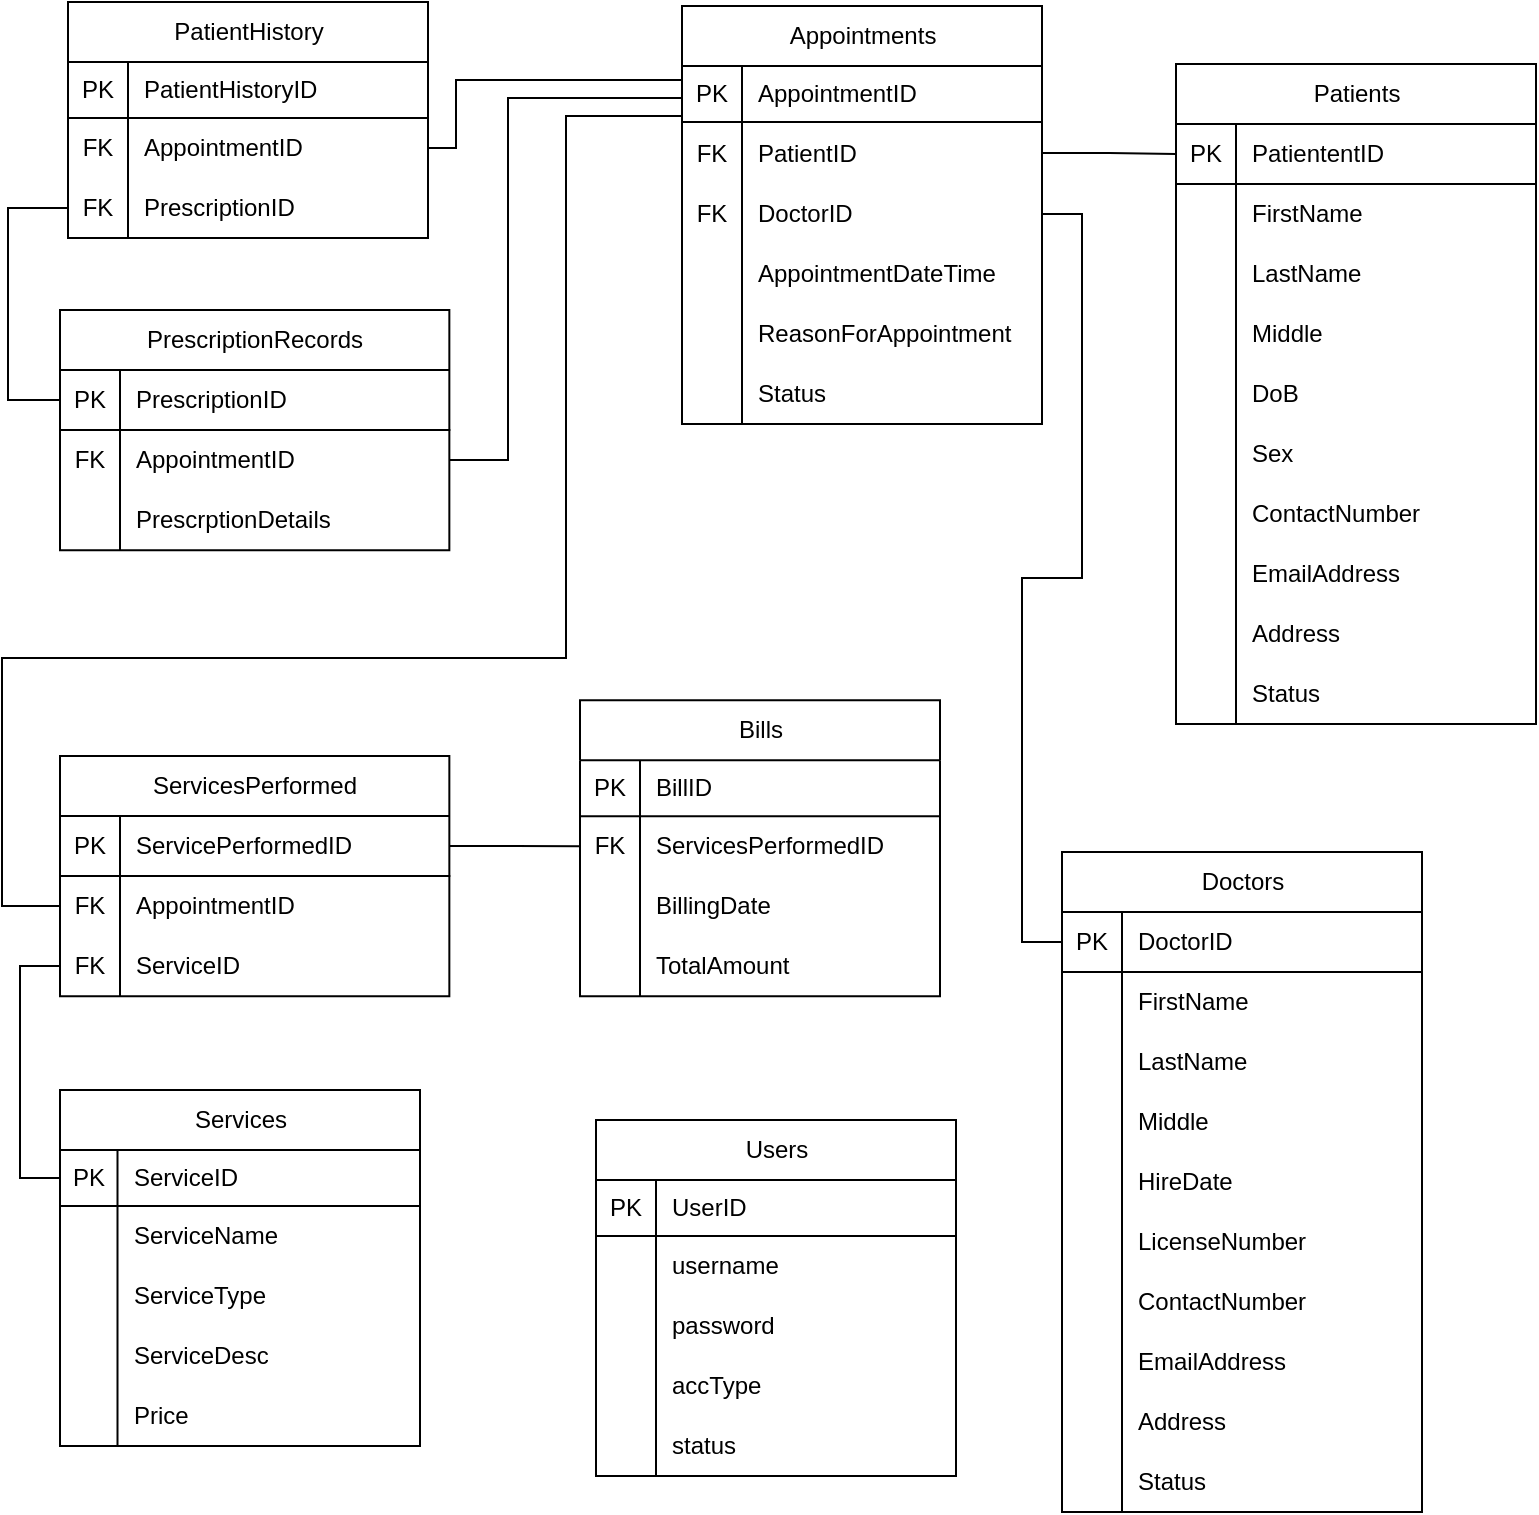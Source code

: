<mxfile version="27.0.9">
  <diagram name="Page-1" id="BvQeGOHlZVsl_5ytc1CX">
    <mxGraphModel dx="2495" dy="792" grid="0" gridSize="10" guides="1" tooltips="1" connect="1" arrows="1" fold="1" page="1" pageScale="1" pageWidth="850" pageHeight="1100" math="0" shadow="0">
      <root>
        <mxCell id="0" />
        <mxCell id="1" parent="0" />
        <mxCell id="MPOAN_fPBxgzdyZ9VD5z-1" value="&lt;div&gt;Patients&lt;/div&gt;" style="shape=table;startSize=30;container=1;collapsible=1;childLayout=tableLayout;fixedRows=1;rowLines=0;fontStyle=0;align=center;resizeLast=1;html=1;fillColor=#FFFFFF;" parent="1" vertex="1">
          <mxGeometry x="-196.0" y="207" width="180" height="330" as="geometry" />
        </mxCell>
        <mxCell id="MPOAN_fPBxgzdyZ9VD5z-2" value="" style="shape=tableRow;horizontal=0;startSize=0;swimlaneHead=0;swimlaneBody=0;fillColor=none;collapsible=0;dropTarget=0;points=[[0,0.5],[1,0.5]];portConstraint=eastwest;top=0;left=0;right=0;bottom=1;fontStyle=0" parent="MPOAN_fPBxgzdyZ9VD5z-1" vertex="1">
          <mxGeometry y="30" width="180" height="30" as="geometry" />
        </mxCell>
        <mxCell id="MPOAN_fPBxgzdyZ9VD5z-3" value="PK" style="shape=partialRectangle;connectable=0;fillColor=none;top=0;left=0;bottom=0;right=0;fontStyle=0;overflow=hidden;whiteSpace=wrap;html=1;" parent="MPOAN_fPBxgzdyZ9VD5z-2" vertex="1">
          <mxGeometry width="30" height="30" as="geometry">
            <mxRectangle width="30" height="30" as="alternateBounds" />
          </mxGeometry>
        </mxCell>
        <mxCell id="MPOAN_fPBxgzdyZ9VD5z-4" value="&lt;div&gt;PatiententID&lt;/div&gt;" style="shape=partialRectangle;connectable=0;fillColor=none;top=0;left=0;bottom=0;right=0;align=left;spacingLeft=6;fontStyle=0;overflow=hidden;whiteSpace=wrap;html=1;" parent="MPOAN_fPBxgzdyZ9VD5z-2" vertex="1">
          <mxGeometry x="30" width="150" height="30" as="geometry">
            <mxRectangle width="150" height="30" as="alternateBounds" />
          </mxGeometry>
        </mxCell>
        <mxCell id="MPOAN_fPBxgzdyZ9VD5z-5" value="" style="shape=tableRow;horizontal=0;startSize=0;swimlaneHead=0;swimlaneBody=0;fillColor=none;collapsible=0;dropTarget=0;points=[[0,0.5],[1,0.5]];portConstraint=eastwest;top=0;left=0;right=0;bottom=0;fontStyle=0" parent="MPOAN_fPBxgzdyZ9VD5z-1" vertex="1">
          <mxGeometry y="60" width="180" height="30" as="geometry" />
        </mxCell>
        <mxCell id="MPOAN_fPBxgzdyZ9VD5z-6" value="" style="shape=partialRectangle;connectable=0;fillColor=none;top=0;left=0;bottom=0;right=0;editable=1;overflow=hidden;whiteSpace=wrap;html=1;fontStyle=0" parent="MPOAN_fPBxgzdyZ9VD5z-5" vertex="1">
          <mxGeometry width="30" height="30" as="geometry">
            <mxRectangle width="30" height="30" as="alternateBounds" />
          </mxGeometry>
        </mxCell>
        <mxCell id="MPOAN_fPBxgzdyZ9VD5z-7" value="FirstName" style="shape=partialRectangle;connectable=0;fillColor=none;top=0;left=0;bottom=0;right=0;align=left;spacingLeft=6;overflow=hidden;whiteSpace=wrap;html=1;fontStyle=0" parent="MPOAN_fPBxgzdyZ9VD5z-5" vertex="1">
          <mxGeometry x="30" width="150" height="30" as="geometry">
            <mxRectangle width="150" height="30" as="alternateBounds" />
          </mxGeometry>
        </mxCell>
        <mxCell id="MPOAN_fPBxgzdyZ9VD5z-8" value="" style="shape=tableRow;horizontal=0;startSize=0;swimlaneHead=0;swimlaneBody=0;fillColor=none;collapsible=0;dropTarget=0;points=[[0,0.5],[1,0.5]];portConstraint=eastwest;top=0;left=0;right=0;bottom=0;fontStyle=0" parent="MPOAN_fPBxgzdyZ9VD5z-1" vertex="1">
          <mxGeometry y="90" width="180" height="30" as="geometry" />
        </mxCell>
        <mxCell id="MPOAN_fPBxgzdyZ9VD5z-9" value="" style="shape=partialRectangle;connectable=0;fillColor=none;top=0;left=0;bottom=0;right=0;editable=1;overflow=hidden;whiteSpace=wrap;html=1;fontStyle=0" parent="MPOAN_fPBxgzdyZ9VD5z-8" vertex="1">
          <mxGeometry width="30" height="30" as="geometry">
            <mxRectangle width="30" height="30" as="alternateBounds" />
          </mxGeometry>
        </mxCell>
        <mxCell id="MPOAN_fPBxgzdyZ9VD5z-10" value="LastName" style="shape=partialRectangle;connectable=0;fillColor=none;top=0;left=0;bottom=0;right=0;align=left;spacingLeft=6;overflow=hidden;whiteSpace=wrap;html=1;fontStyle=0" parent="MPOAN_fPBxgzdyZ9VD5z-8" vertex="1">
          <mxGeometry x="30" width="150" height="30" as="geometry">
            <mxRectangle width="150" height="30" as="alternateBounds" />
          </mxGeometry>
        </mxCell>
        <mxCell id="MPOAN_fPBxgzdyZ9VD5z-11" value="" style="shape=tableRow;horizontal=0;startSize=0;swimlaneHead=0;swimlaneBody=0;fillColor=none;collapsible=0;dropTarget=0;points=[[0,0.5],[1,0.5]];portConstraint=eastwest;top=0;left=0;right=0;bottom=0;fontStyle=0" parent="MPOAN_fPBxgzdyZ9VD5z-1" vertex="1">
          <mxGeometry y="120" width="180" height="30" as="geometry" />
        </mxCell>
        <mxCell id="MPOAN_fPBxgzdyZ9VD5z-12" value="" style="shape=partialRectangle;connectable=0;fillColor=none;top=0;left=0;bottom=0;right=0;editable=1;overflow=hidden;whiteSpace=wrap;html=1;fontStyle=0" parent="MPOAN_fPBxgzdyZ9VD5z-11" vertex="1">
          <mxGeometry width="30" height="30" as="geometry">
            <mxRectangle width="30" height="30" as="alternateBounds" />
          </mxGeometry>
        </mxCell>
        <mxCell id="MPOAN_fPBxgzdyZ9VD5z-13" value="Middle " style="shape=partialRectangle;connectable=0;fillColor=none;top=0;left=0;bottom=0;right=0;align=left;spacingLeft=6;overflow=hidden;whiteSpace=wrap;html=1;fontStyle=0" parent="MPOAN_fPBxgzdyZ9VD5z-11" vertex="1">
          <mxGeometry x="30" width="150" height="30" as="geometry">
            <mxRectangle width="150" height="30" as="alternateBounds" />
          </mxGeometry>
        </mxCell>
        <mxCell id="MPOAN_fPBxgzdyZ9VD5z-14" style="shape=tableRow;horizontal=0;startSize=0;swimlaneHead=0;swimlaneBody=0;fillColor=none;collapsible=0;dropTarget=0;points=[[0,0.5],[1,0.5]];portConstraint=eastwest;top=0;left=0;right=0;bottom=0;fontStyle=0" parent="MPOAN_fPBxgzdyZ9VD5z-1" vertex="1">
          <mxGeometry y="150" width="180" height="30" as="geometry" />
        </mxCell>
        <mxCell id="MPOAN_fPBxgzdyZ9VD5z-15" style="shape=partialRectangle;connectable=0;fillColor=none;top=0;left=0;bottom=0;right=0;editable=1;overflow=hidden;whiteSpace=wrap;html=1;fontStyle=0" parent="MPOAN_fPBxgzdyZ9VD5z-14" vertex="1">
          <mxGeometry width="30" height="30" as="geometry">
            <mxRectangle width="30" height="30" as="alternateBounds" />
          </mxGeometry>
        </mxCell>
        <mxCell id="MPOAN_fPBxgzdyZ9VD5z-16" value="DoB" style="shape=partialRectangle;connectable=0;fillColor=none;top=0;left=0;bottom=0;right=0;align=left;spacingLeft=6;overflow=hidden;whiteSpace=wrap;html=1;fontStyle=0" parent="MPOAN_fPBxgzdyZ9VD5z-14" vertex="1">
          <mxGeometry x="30" width="150" height="30" as="geometry">
            <mxRectangle width="150" height="30" as="alternateBounds" />
          </mxGeometry>
        </mxCell>
        <mxCell id="MPOAN_fPBxgzdyZ9VD5z-17" style="shape=tableRow;horizontal=0;startSize=0;swimlaneHead=0;swimlaneBody=0;fillColor=none;collapsible=0;dropTarget=0;points=[[0,0.5],[1,0.5]];portConstraint=eastwest;top=0;left=0;right=0;bottom=0;fontStyle=0" parent="MPOAN_fPBxgzdyZ9VD5z-1" vertex="1">
          <mxGeometry y="180" width="180" height="30" as="geometry" />
        </mxCell>
        <mxCell id="MPOAN_fPBxgzdyZ9VD5z-18" style="shape=partialRectangle;connectable=0;fillColor=none;top=0;left=0;bottom=0;right=0;editable=1;overflow=hidden;whiteSpace=wrap;html=1;fontStyle=0" parent="MPOAN_fPBxgzdyZ9VD5z-17" vertex="1">
          <mxGeometry width="30" height="30" as="geometry">
            <mxRectangle width="30" height="30" as="alternateBounds" />
          </mxGeometry>
        </mxCell>
        <mxCell id="MPOAN_fPBxgzdyZ9VD5z-19" value="Sex" style="shape=partialRectangle;connectable=0;fillColor=none;top=0;left=0;bottom=0;right=0;align=left;spacingLeft=6;overflow=hidden;whiteSpace=wrap;html=1;fontStyle=0" parent="MPOAN_fPBxgzdyZ9VD5z-17" vertex="1">
          <mxGeometry x="30" width="150" height="30" as="geometry">
            <mxRectangle width="150" height="30" as="alternateBounds" />
          </mxGeometry>
        </mxCell>
        <mxCell id="MPOAN_fPBxgzdyZ9VD5z-20" style="shape=tableRow;horizontal=0;startSize=0;swimlaneHead=0;swimlaneBody=0;fillColor=none;collapsible=0;dropTarget=0;points=[[0,0.5],[1,0.5]];portConstraint=eastwest;top=0;left=0;right=0;bottom=0;fontStyle=0" parent="MPOAN_fPBxgzdyZ9VD5z-1" vertex="1">
          <mxGeometry y="210" width="180" height="30" as="geometry" />
        </mxCell>
        <mxCell id="MPOAN_fPBxgzdyZ9VD5z-21" style="shape=partialRectangle;connectable=0;fillColor=none;top=0;left=0;bottom=0;right=0;editable=1;overflow=hidden;whiteSpace=wrap;html=1;fontStyle=0" parent="MPOAN_fPBxgzdyZ9VD5z-20" vertex="1">
          <mxGeometry width="30" height="30" as="geometry">
            <mxRectangle width="30" height="30" as="alternateBounds" />
          </mxGeometry>
        </mxCell>
        <mxCell id="MPOAN_fPBxgzdyZ9VD5z-22" value="&lt;div&gt;ContactNumber&lt;/div&gt;" style="shape=partialRectangle;connectable=0;fillColor=none;top=0;left=0;bottom=0;right=0;align=left;spacingLeft=6;overflow=hidden;whiteSpace=wrap;html=1;fontStyle=0" parent="MPOAN_fPBxgzdyZ9VD5z-20" vertex="1">
          <mxGeometry x="30" width="150" height="30" as="geometry">
            <mxRectangle width="150" height="30" as="alternateBounds" />
          </mxGeometry>
        </mxCell>
        <mxCell id="MPOAN_fPBxgzdyZ9VD5z-23" style="shape=tableRow;horizontal=0;startSize=0;swimlaneHead=0;swimlaneBody=0;fillColor=none;collapsible=0;dropTarget=0;points=[[0,0.5],[1,0.5]];portConstraint=eastwest;top=0;left=0;right=0;bottom=0;fontStyle=0" parent="MPOAN_fPBxgzdyZ9VD5z-1" vertex="1">
          <mxGeometry y="240" width="180" height="30" as="geometry" />
        </mxCell>
        <mxCell id="MPOAN_fPBxgzdyZ9VD5z-24" style="shape=partialRectangle;connectable=0;fillColor=none;top=0;left=0;bottom=0;right=0;editable=1;overflow=hidden;whiteSpace=wrap;html=1;fontStyle=0" parent="MPOAN_fPBxgzdyZ9VD5z-23" vertex="1">
          <mxGeometry width="30" height="30" as="geometry">
            <mxRectangle width="30" height="30" as="alternateBounds" />
          </mxGeometry>
        </mxCell>
        <mxCell id="MPOAN_fPBxgzdyZ9VD5z-25" value="&lt;div&gt;EmailAddress&lt;/div&gt;" style="shape=partialRectangle;connectable=0;fillColor=none;top=0;left=0;bottom=0;right=0;align=left;spacingLeft=6;overflow=hidden;whiteSpace=wrap;html=1;fontStyle=0" parent="MPOAN_fPBxgzdyZ9VD5z-23" vertex="1">
          <mxGeometry x="30" width="150" height="30" as="geometry">
            <mxRectangle width="150" height="30" as="alternateBounds" />
          </mxGeometry>
        </mxCell>
        <mxCell id="MPOAN_fPBxgzdyZ9VD5z-26" style="shape=tableRow;horizontal=0;startSize=0;swimlaneHead=0;swimlaneBody=0;fillColor=none;collapsible=0;dropTarget=0;points=[[0,0.5],[1,0.5]];portConstraint=eastwest;top=0;left=0;right=0;bottom=0;fontStyle=0" parent="MPOAN_fPBxgzdyZ9VD5z-1" vertex="1">
          <mxGeometry y="270" width="180" height="30" as="geometry" />
        </mxCell>
        <mxCell id="MPOAN_fPBxgzdyZ9VD5z-27" style="shape=partialRectangle;connectable=0;fillColor=none;top=0;left=0;bottom=0;right=0;editable=1;overflow=hidden;whiteSpace=wrap;html=1;fontStyle=0" parent="MPOAN_fPBxgzdyZ9VD5z-26" vertex="1">
          <mxGeometry width="30" height="30" as="geometry">
            <mxRectangle width="30" height="30" as="alternateBounds" />
          </mxGeometry>
        </mxCell>
        <mxCell id="MPOAN_fPBxgzdyZ9VD5z-28" value="Address" style="shape=partialRectangle;connectable=0;fillColor=none;top=0;left=0;bottom=0;right=0;align=left;spacingLeft=6;overflow=hidden;whiteSpace=wrap;html=1;fontStyle=0" parent="MPOAN_fPBxgzdyZ9VD5z-26" vertex="1">
          <mxGeometry x="30" width="150" height="30" as="geometry">
            <mxRectangle width="150" height="30" as="alternateBounds" />
          </mxGeometry>
        </mxCell>
        <mxCell id="MPOAN_fPBxgzdyZ9VD5z-29" style="shape=tableRow;horizontal=0;startSize=0;swimlaneHead=0;swimlaneBody=0;fillColor=none;collapsible=0;dropTarget=0;points=[[0,0.5],[1,0.5]];portConstraint=eastwest;top=0;left=0;right=0;bottom=0;fontStyle=0" parent="MPOAN_fPBxgzdyZ9VD5z-1" vertex="1">
          <mxGeometry y="300" width="180" height="30" as="geometry" />
        </mxCell>
        <mxCell id="MPOAN_fPBxgzdyZ9VD5z-30" style="shape=partialRectangle;connectable=0;fillColor=none;top=0;left=0;bottom=0;right=0;editable=1;overflow=hidden;whiteSpace=wrap;html=1;fontStyle=0" parent="MPOAN_fPBxgzdyZ9VD5z-29" vertex="1">
          <mxGeometry width="30" height="30" as="geometry">
            <mxRectangle width="30" height="30" as="alternateBounds" />
          </mxGeometry>
        </mxCell>
        <mxCell id="MPOAN_fPBxgzdyZ9VD5z-31" value="Status" style="shape=partialRectangle;connectable=0;fillColor=none;top=0;left=0;bottom=0;right=0;align=left;spacingLeft=6;overflow=hidden;whiteSpace=wrap;html=1;fontStyle=0" parent="MPOAN_fPBxgzdyZ9VD5z-29" vertex="1">
          <mxGeometry x="30" width="150" height="30" as="geometry">
            <mxRectangle width="150" height="30" as="alternateBounds" />
          </mxGeometry>
        </mxCell>
        <mxCell id="MPOAN_fPBxgzdyZ9VD5z-32" value="&lt;div&gt;Doctors&lt;/div&gt;" style="shape=table;startSize=30;container=1;collapsible=1;childLayout=tableLayout;fixedRows=1;rowLines=0;fontStyle=0;align=center;resizeLast=1;html=1;fillColor=#FFFFFF;" parent="1" vertex="1">
          <mxGeometry x="-253" y="601" width="180" height="330" as="geometry" />
        </mxCell>
        <mxCell id="MPOAN_fPBxgzdyZ9VD5z-33" value="" style="shape=tableRow;horizontal=0;startSize=0;swimlaneHead=0;swimlaneBody=0;fillColor=none;collapsible=0;dropTarget=0;points=[[0,0.5],[1,0.5]];portConstraint=eastwest;top=0;left=0;right=0;bottom=1;fontStyle=0" parent="MPOAN_fPBxgzdyZ9VD5z-32" vertex="1">
          <mxGeometry y="30" width="180" height="30" as="geometry" />
        </mxCell>
        <mxCell id="MPOAN_fPBxgzdyZ9VD5z-34" value="PK" style="shape=partialRectangle;connectable=0;fillColor=none;top=0;left=0;bottom=0;right=0;fontStyle=0;overflow=hidden;whiteSpace=wrap;html=1;" parent="MPOAN_fPBxgzdyZ9VD5z-33" vertex="1">
          <mxGeometry width="30" height="30" as="geometry">
            <mxRectangle width="30" height="30" as="alternateBounds" />
          </mxGeometry>
        </mxCell>
        <mxCell id="MPOAN_fPBxgzdyZ9VD5z-35" value="&lt;div&gt;DoctorID&lt;/div&gt;" style="shape=partialRectangle;connectable=0;fillColor=none;top=0;left=0;bottom=0;right=0;align=left;spacingLeft=6;fontStyle=0;overflow=hidden;whiteSpace=wrap;html=1;" parent="MPOAN_fPBxgzdyZ9VD5z-33" vertex="1">
          <mxGeometry x="30" width="150" height="30" as="geometry">
            <mxRectangle width="150" height="30" as="alternateBounds" />
          </mxGeometry>
        </mxCell>
        <mxCell id="MPOAN_fPBxgzdyZ9VD5z-36" value="" style="shape=tableRow;horizontal=0;startSize=0;swimlaneHead=0;swimlaneBody=0;fillColor=none;collapsible=0;dropTarget=0;points=[[0,0.5],[1,0.5]];portConstraint=eastwest;top=0;left=0;right=0;bottom=0;fontStyle=0" parent="MPOAN_fPBxgzdyZ9VD5z-32" vertex="1">
          <mxGeometry y="60" width="180" height="30" as="geometry" />
        </mxCell>
        <mxCell id="MPOAN_fPBxgzdyZ9VD5z-37" value="" style="shape=partialRectangle;connectable=0;fillColor=none;top=0;left=0;bottom=0;right=0;editable=1;overflow=hidden;whiteSpace=wrap;html=1;fontStyle=0" parent="MPOAN_fPBxgzdyZ9VD5z-36" vertex="1">
          <mxGeometry width="30" height="30" as="geometry">
            <mxRectangle width="30" height="30" as="alternateBounds" />
          </mxGeometry>
        </mxCell>
        <mxCell id="MPOAN_fPBxgzdyZ9VD5z-38" value="FirstName" style="shape=partialRectangle;connectable=0;fillColor=none;top=0;left=0;bottom=0;right=0;align=left;spacingLeft=6;overflow=hidden;whiteSpace=wrap;html=1;fontStyle=0" parent="MPOAN_fPBxgzdyZ9VD5z-36" vertex="1">
          <mxGeometry x="30" width="150" height="30" as="geometry">
            <mxRectangle width="150" height="30" as="alternateBounds" />
          </mxGeometry>
        </mxCell>
        <mxCell id="MPOAN_fPBxgzdyZ9VD5z-39" value="" style="shape=tableRow;horizontal=0;startSize=0;swimlaneHead=0;swimlaneBody=0;fillColor=none;collapsible=0;dropTarget=0;points=[[0,0.5],[1,0.5]];portConstraint=eastwest;top=0;left=0;right=0;bottom=0;fontStyle=0" parent="MPOAN_fPBxgzdyZ9VD5z-32" vertex="1">
          <mxGeometry y="90" width="180" height="30" as="geometry" />
        </mxCell>
        <mxCell id="MPOAN_fPBxgzdyZ9VD5z-40" value="" style="shape=partialRectangle;connectable=0;fillColor=none;top=0;left=0;bottom=0;right=0;editable=1;overflow=hidden;whiteSpace=wrap;html=1;fontStyle=0" parent="MPOAN_fPBxgzdyZ9VD5z-39" vertex="1">
          <mxGeometry width="30" height="30" as="geometry">
            <mxRectangle width="30" height="30" as="alternateBounds" />
          </mxGeometry>
        </mxCell>
        <mxCell id="MPOAN_fPBxgzdyZ9VD5z-41" value="LastName" style="shape=partialRectangle;connectable=0;fillColor=none;top=0;left=0;bottom=0;right=0;align=left;spacingLeft=6;overflow=hidden;whiteSpace=wrap;html=1;fontStyle=0" parent="MPOAN_fPBxgzdyZ9VD5z-39" vertex="1">
          <mxGeometry x="30" width="150" height="30" as="geometry">
            <mxRectangle width="150" height="30" as="alternateBounds" />
          </mxGeometry>
        </mxCell>
        <mxCell id="MPOAN_fPBxgzdyZ9VD5z-42" value="" style="shape=tableRow;horizontal=0;startSize=0;swimlaneHead=0;swimlaneBody=0;fillColor=none;collapsible=0;dropTarget=0;points=[[0,0.5],[1,0.5]];portConstraint=eastwest;top=0;left=0;right=0;bottom=0;fontStyle=0" parent="MPOAN_fPBxgzdyZ9VD5z-32" vertex="1">
          <mxGeometry y="120" width="180" height="30" as="geometry" />
        </mxCell>
        <mxCell id="MPOAN_fPBxgzdyZ9VD5z-43" value="" style="shape=partialRectangle;connectable=0;fillColor=none;top=0;left=0;bottom=0;right=0;editable=1;overflow=hidden;whiteSpace=wrap;html=1;fontStyle=0" parent="MPOAN_fPBxgzdyZ9VD5z-42" vertex="1">
          <mxGeometry width="30" height="30" as="geometry">
            <mxRectangle width="30" height="30" as="alternateBounds" />
          </mxGeometry>
        </mxCell>
        <mxCell id="MPOAN_fPBxgzdyZ9VD5z-44" value="Middle " style="shape=partialRectangle;connectable=0;fillColor=none;top=0;left=0;bottom=0;right=0;align=left;spacingLeft=6;overflow=hidden;whiteSpace=wrap;html=1;fontStyle=0" parent="MPOAN_fPBxgzdyZ9VD5z-42" vertex="1">
          <mxGeometry x="30" width="150" height="30" as="geometry">
            <mxRectangle width="150" height="30" as="alternateBounds" />
          </mxGeometry>
        </mxCell>
        <mxCell id="MPOAN_fPBxgzdyZ9VD5z-45" style="shape=tableRow;horizontal=0;startSize=0;swimlaneHead=0;swimlaneBody=0;fillColor=none;collapsible=0;dropTarget=0;points=[[0,0.5],[1,0.5]];portConstraint=eastwest;top=0;left=0;right=0;bottom=0;fontStyle=0" parent="MPOAN_fPBxgzdyZ9VD5z-32" vertex="1">
          <mxGeometry y="150" width="180" height="30" as="geometry" />
        </mxCell>
        <mxCell id="MPOAN_fPBxgzdyZ9VD5z-46" style="shape=partialRectangle;connectable=0;fillColor=none;top=0;left=0;bottom=0;right=0;editable=1;overflow=hidden;whiteSpace=wrap;html=1;fontStyle=0" parent="MPOAN_fPBxgzdyZ9VD5z-45" vertex="1">
          <mxGeometry width="30" height="30" as="geometry">
            <mxRectangle width="30" height="30" as="alternateBounds" />
          </mxGeometry>
        </mxCell>
        <mxCell id="MPOAN_fPBxgzdyZ9VD5z-47" value="HireDate" style="shape=partialRectangle;connectable=0;fillColor=none;top=0;left=0;bottom=0;right=0;align=left;spacingLeft=6;overflow=hidden;whiteSpace=wrap;html=1;fontStyle=0" parent="MPOAN_fPBxgzdyZ9VD5z-45" vertex="1">
          <mxGeometry x="30" width="150" height="30" as="geometry">
            <mxRectangle width="150" height="30" as="alternateBounds" />
          </mxGeometry>
        </mxCell>
        <mxCell id="MPOAN_fPBxgzdyZ9VD5z-48" style="shape=tableRow;horizontal=0;startSize=0;swimlaneHead=0;swimlaneBody=0;fillColor=none;collapsible=0;dropTarget=0;points=[[0,0.5],[1,0.5]];portConstraint=eastwest;top=0;left=0;right=0;bottom=0;fontStyle=0" parent="MPOAN_fPBxgzdyZ9VD5z-32" vertex="1">
          <mxGeometry y="180" width="180" height="30" as="geometry" />
        </mxCell>
        <mxCell id="MPOAN_fPBxgzdyZ9VD5z-49" style="shape=partialRectangle;connectable=0;fillColor=none;top=0;left=0;bottom=0;right=0;editable=1;overflow=hidden;whiteSpace=wrap;html=1;fontStyle=0" parent="MPOAN_fPBxgzdyZ9VD5z-48" vertex="1">
          <mxGeometry width="30" height="30" as="geometry">
            <mxRectangle width="30" height="30" as="alternateBounds" />
          </mxGeometry>
        </mxCell>
        <mxCell id="MPOAN_fPBxgzdyZ9VD5z-50" value="LicenseNumber" style="shape=partialRectangle;connectable=0;fillColor=none;top=0;left=0;bottom=0;right=0;align=left;spacingLeft=6;overflow=hidden;whiteSpace=wrap;html=1;fontStyle=0" parent="MPOAN_fPBxgzdyZ9VD5z-48" vertex="1">
          <mxGeometry x="30" width="150" height="30" as="geometry">
            <mxRectangle width="150" height="30" as="alternateBounds" />
          </mxGeometry>
        </mxCell>
        <mxCell id="MPOAN_fPBxgzdyZ9VD5z-51" style="shape=tableRow;horizontal=0;startSize=0;swimlaneHead=0;swimlaneBody=0;fillColor=none;collapsible=0;dropTarget=0;points=[[0,0.5],[1,0.5]];portConstraint=eastwest;top=0;left=0;right=0;bottom=0;fontStyle=0" parent="MPOAN_fPBxgzdyZ9VD5z-32" vertex="1">
          <mxGeometry y="210" width="180" height="30" as="geometry" />
        </mxCell>
        <mxCell id="MPOAN_fPBxgzdyZ9VD5z-52" style="shape=partialRectangle;connectable=0;fillColor=none;top=0;left=0;bottom=0;right=0;editable=1;overflow=hidden;whiteSpace=wrap;html=1;fontStyle=0" parent="MPOAN_fPBxgzdyZ9VD5z-51" vertex="1">
          <mxGeometry width="30" height="30" as="geometry">
            <mxRectangle width="30" height="30" as="alternateBounds" />
          </mxGeometry>
        </mxCell>
        <mxCell id="MPOAN_fPBxgzdyZ9VD5z-53" value="&lt;div&gt;ContactNumber&lt;/div&gt;" style="shape=partialRectangle;connectable=0;fillColor=none;top=0;left=0;bottom=0;right=0;align=left;spacingLeft=6;overflow=hidden;whiteSpace=wrap;html=1;fontStyle=0" parent="MPOAN_fPBxgzdyZ9VD5z-51" vertex="1">
          <mxGeometry x="30" width="150" height="30" as="geometry">
            <mxRectangle width="150" height="30" as="alternateBounds" />
          </mxGeometry>
        </mxCell>
        <mxCell id="MPOAN_fPBxgzdyZ9VD5z-54" style="shape=tableRow;horizontal=0;startSize=0;swimlaneHead=0;swimlaneBody=0;fillColor=none;collapsible=0;dropTarget=0;points=[[0,0.5],[1,0.5]];portConstraint=eastwest;top=0;left=0;right=0;bottom=0;fontStyle=0" parent="MPOAN_fPBxgzdyZ9VD5z-32" vertex="1">
          <mxGeometry y="240" width="180" height="30" as="geometry" />
        </mxCell>
        <mxCell id="MPOAN_fPBxgzdyZ9VD5z-55" style="shape=partialRectangle;connectable=0;fillColor=none;top=0;left=0;bottom=0;right=0;editable=1;overflow=hidden;whiteSpace=wrap;html=1;fontStyle=0" parent="MPOAN_fPBxgzdyZ9VD5z-54" vertex="1">
          <mxGeometry width="30" height="30" as="geometry">
            <mxRectangle width="30" height="30" as="alternateBounds" />
          </mxGeometry>
        </mxCell>
        <mxCell id="MPOAN_fPBxgzdyZ9VD5z-56" value="&lt;div&gt;EmailAddress&lt;/div&gt;" style="shape=partialRectangle;connectable=0;fillColor=none;top=0;left=0;bottom=0;right=0;align=left;spacingLeft=6;overflow=hidden;whiteSpace=wrap;html=1;fontStyle=0" parent="MPOAN_fPBxgzdyZ9VD5z-54" vertex="1">
          <mxGeometry x="30" width="150" height="30" as="geometry">
            <mxRectangle width="150" height="30" as="alternateBounds" />
          </mxGeometry>
        </mxCell>
        <mxCell id="MPOAN_fPBxgzdyZ9VD5z-57" style="shape=tableRow;horizontal=0;startSize=0;swimlaneHead=0;swimlaneBody=0;fillColor=none;collapsible=0;dropTarget=0;points=[[0,0.5],[1,0.5]];portConstraint=eastwest;top=0;left=0;right=0;bottom=0;fontStyle=0" parent="MPOAN_fPBxgzdyZ9VD5z-32" vertex="1">
          <mxGeometry y="270" width="180" height="30" as="geometry" />
        </mxCell>
        <mxCell id="MPOAN_fPBxgzdyZ9VD5z-58" style="shape=partialRectangle;connectable=0;fillColor=none;top=0;left=0;bottom=0;right=0;editable=1;overflow=hidden;whiteSpace=wrap;html=1;fontStyle=0" parent="MPOAN_fPBxgzdyZ9VD5z-57" vertex="1">
          <mxGeometry width="30" height="30" as="geometry">
            <mxRectangle width="30" height="30" as="alternateBounds" />
          </mxGeometry>
        </mxCell>
        <mxCell id="MPOAN_fPBxgzdyZ9VD5z-59" value="Address" style="shape=partialRectangle;connectable=0;fillColor=none;top=0;left=0;bottom=0;right=0;align=left;spacingLeft=6;overflow=hidden;whiteSpace=wrap;html=1;fontStyle=0" parent="MPOAN_fPBxgzdyZ9VD5z-57" vertex="1">
          <mxGeometry x="30" width="150" height="30" as="geometry">
            <mxRectangle width="150" height="30" as="alternateBounds" />
          </mxGeometry>
        </mxCell>
        <mxCell id="MPOAN_fPBxgzdyZ9VD5z-60" style="shape=tableRow;horizontal=0;startSize=0;swimlaneHead=0;swimlaneBody=0;fillColor=none;collapsible=0;dropTarget=0;points=[[0,0.5],[1,0.5]];portConstraint=eastwest;top=0;left=0;right=0;bottom=0;fontStyle=0" parent="MPOAN_fPBxgzdyZ9VD5z-32" vertex="1">
          <mxGeometry y="300" width="180" height="30" as="geometry" />
        </mxCell>
        <mxCell id="MPOAN_fPBxgzdyZ9VD5z-61" style="shape=partialRectangle;connectable=0;fillColor=none;top=0;left=0;bottom=0;right=0;editable=1;overflow=hidden;whiteSpace=wrap;html=1;fontStyle=0" parent="MPOAN_fPBxgzdyZ9VD5z-60" vertex="1">
          <mxGeometry width="30" height="30" as="geometry">
            <mxRectangle width="30" height="30" as="alternateBounds" />
          </mxGeometry>
        </mxCell>
        <mxCell id="MPOAN_fPBxgzdyZ9VD5z-62" value="Status" style="shape=partialRectangle;connectable=0;fillColor=none;top=0;left=0;bottom=0;right=0;align=left;spacingLeft=6;overflow=hidden;whiteSpace=wrap;html=1;fontStyle=0" parent="MPOAN_fPBxgzdyZ9VD5z-60" vertex="1">
          <mxGeometry x="30" width="150" height="30" as="geometry">
            <mxRectangle width="150" height="30" as="alternateBounds" />
          </mxGeometry>
        </mxCell>
        <mxCell id="MPOAN_fPBxgzdyZ9VD5z-63" value="&lt;div&gt;Services&lt;/div&gt;" style="shape=table;startSize=30;container=1;collapsible=1;childLayout=tableLayout;fixedRows=1;rowLines=0;fontStyle=0;align=center;resizeLast=1;html=1;fillColor=#FFFFFF;" parent="1" vertex="1">
          <mxGeometry x="-754" y="720" width="180" height="178" as="geometry" />
        </mxCell>
        <mxCell id="MPOAN_fPBxgzdyZ9VD5z-64" value="" style="shape=tableRow;horizontal=0;startSize=0;swimlaneHead=0;swimlaneBody=0;fillColor=none;collapsible=0;dropTarget=0;points=[[0,0.5],[1,0.5]];portConstraint=eastwest;top=0;left=0;right=0;bottom=1;fontStyle=0" parent="MPOAN_fPBxgzdyZ9VD5z-63" vertex="1">
          <mxGeometry y="30" width="180" height="28" as="geometry" />
        </mxCell>
        <mxCell id="MPOAN_fPBxgzdyZ9VD5z-65" value="PK" style="shape=partialRectangle;connectable=0;fillColor=none;top=0;left=0;bottom=0;right=0;fontStyle=0;overflow=hidden;whiteSpace=wrap;html=1;" parent="MPOAN_fPBxgzdyZ9VD5z-64" vertex="1">
          <mxGeometry width="28.75" height="28" as="geometry">
            <mxRectangle width="28.75" height="28" as="alternateBounds" />
          </mxGeometry>
        </mxCell>
        <mxCell id="MPOAN_fPBxgzdyZ9VD5z-66" value="&lt;div&gt;ServiceID&lt;/div&gt;" style="shape=partialRectangle;connectable=0;fillColor=none;top=0;left=0;bottom=0;right=0;align=left;spacingLeft=6;fontStyle=0;overflow=hidden;whiteSpace=wrap;html=1;" parent="MPOAN_fPBxgzdyZ9VD5z-64" vertex="1">
          <mxGeometry x="28.75" width="151.25" height="28" as="geometry">
            <mxRectangle width="151.25" height="28" as="alternateBounds" />
          </mxGeometry>
        </mxCell>
        <mxCell id="MPOAN_fPBxgzdyZ9VD5z-67" value="" style="shape=tableRow;horizontal=0;startSize=0;swimlaneHead=0;swimlaneBody=0;fillColor=none;collapsible=0;dropTarget=0;points=[[0,0.5],[1,0.5]];portConstraint=eastwest;top=0;left=0;right=0;bottom=0;fontStyle=0" parent="MPOAN_fPBxgzdyZ9VD5z-63" vertex="1">
          <mxGeometry y="58" width="180" height="30" as="geometry" />
        </mxCell>
        <mxCell id="MPOAN_fPBxgzdyZ9VD5z-68" value="" style="shape=partialRectangle;connectable=0;fillColor=none;top=0;left=0;bottom=0;right=0;editable=1;overflow=hidden;whiteSpace=wrap;html=1;fontStyle=0" parent="MPOAN_fPBxgzdyZ9VD5z-67" vertex="1">
          <mxGeometry width="28.75" height="30" as="geometry">
            <mxRectangle width="28.75" height="30" as="alternateBounds" />
          </mxGeometry>
        </mxCell>
        <mxCell id="MPOAN_fPBxgzdyZ9VD5z-69" value="ServiceName" style="shape=partialRectangle;connectable=0;fillColor=none;top=0;left=0;bottom=0;right=0;align=left;spacingLeft=6;overflow=hidden;whiteSpace=wrap;html=1;fontStyle=0" parent="MPOAN_fPBxgzdyZ9VD5z-67" vertex="1">
          <mxGeometry x="28.75" width="151.25" height="30" as="geometry">
            <mxRectangle width="151.25" height="30" as="alternateBounds" />
          </mxGeometry>
        </mxCell>
        <mxCell id="MPOAN_fPBxgzdyZ9VD5z-70" style="shape=tableRow;horizontal=0;startSize=0;swimlaneHead=0;swimlaneBody=0;fillColor=none;collapsible=0;dropTarget=0;points=[[0,0.5],[1,0.5]];portConstraint=eastwest;top=0;left=0;right=0;bottom=0;fontStyle=0" parent="MPOAN_fPBxgzdyZ9VD5z-63" vertex="1">
          <mxGeometry y="88" width="180" height="30" as="geometry" />
        </mxCell>
        <mxCell id="MPOAN_fPBxgzdyZ9VD5z-71" style="shape=partialRectangle;connectable=0;fillColor=none;top=0;left=0;bottom=0;right=0;editable=1;overflow=hidden;whiteSpace=wrap;html=1;fontStyle=0" parent="MPOAN_fPBxgzdyZ9VD5z-70" vertex="1">
          <mxGeometry width="28.75" height="30" as="geometry">
            <mxRectangle width="28.75" height="30" as="alternateBounds" />
          </mxGeometry>
        </mxCell>
        <mxCell id="MPOAN_fPBxgzdyZ9VD5z-72" value="ServiceType" style="shape=partialRectangle;connectable=0;fillColor=none;top=0;left=0;bottom=0;right=0;align=left;spacingLeft=6;overflow=hidden;whiteSpace=wrap;html=1;fontStyle=0" parent="MPOAN_fPBxgzdyZ9VD5z-70" vertex="1">
          <mxGeometry x="28.75" width="151.25" height="30" as="geometry">
            <mxRectangle width="151.25" height="30" as="alternateBounds" />
          </mxGeometry>
        </mxCell>
        <mxCell id="MPOAN_fPBxgzdyZ9VD5z-73" style="shape=tableRow;horizontal=0;startSize=0;swimlaneHead=0;swimlaneBody=0;fillColor=none;collapsible=0;dropTarget=0;points=[[0,0.5],[1,0.5]];portConstraint=eastwest;top=0;left=0;right=0;bottom=0;fontStyle=0" parent="MPOAN_fPBxgzdyZ9VD5z-63" vertex="1">
          <mxGeometry y="118" width="180" height="30" as="geometry" />
        </mxCell>
        <mxCell id="MPOAN_fPBxgzdyZ9VD5z-74" style="shape=partialRectangle;connectable=0;fillColor=none;top=0;left=0;bottom=0;right=0;editable=1;overflow=hidden;whiteSpace=wrap;html=1;fontStyle=0" parent="MPOAN_fPBxgzdyZ9VD5z-73" vertex="1">
          <mxGeometry width="28.75" height="30" as="geometry">
            <mxRectangle width="28.75" height="30" as="alternateBounds" />
          </mxGeometry>
        </mxCell>
        <mxCell id="MPOAN_fPBxgzdyZ9VD5z-75" value="ServiceDesc" style="shape=partialRectangle;connectable=0;fillColor=none;top=0;left=0;bottom=0;right=0;align=left;spacingLeft=6;overflow=hidden;whiteSpace=wrap;html=1;fontStyle=0" parent="MPOAN_fPBxgzdyZ9VD5z-73" vertex="1">
          <mxGeometry x="28.75" width="151.25" height="30" as="geometry">
            <mxRectangle width="151.25" height="30" as="alternateBounds" />
          </mxGeometry>
        </mxCell>
        <mxCell id="MPOAN_fPBxgzdyZ9VD5z-76" style="shape=tableRow;horizontal=0;startSize=0;swimlaneHead=0;swimlaneBody=0;fillColor=none;collapsible=0;dropTarget=0;points=[[0,0.5],[1,0.5]];portConstraint=eastwest;top=0;left=0;right=0;bottom=0;fontStyle=0" parent="MPOAN_fPBxgzdyZ9VD5z-63" vertex="1">
          <mxGeometry y="148" width="180" height="30" as="geometry" />
        </mxCell>
        <mxCell id="MPOAN_fPBxgzdyZ9VD5z-77" style="shape=partialRectangle;connectable=0;fillColor=none;top=0;left=0;bottom=0;right=0;editable=1;overflow=hidden;whiteSpace=wrap;html=1;fontStyle=0" parent="MPOAN_fPBxgzdyZ9VD5z-76" vertex="1">
          <mxGeometry width="28.75" height="30" as="geometry">
            <mxRectangle width="28.75" height="30" as="alternateBounds" />
          </mxGeometry>
        </mxCell>
        <mxCell id="MPOAN_fPBxgzdyZ9VD5z-78" value="Price" style="shape=partialRectangle;connectable=0;fillColor=none;top=0;left=0;bottom=0;right=0;align=left;spacingLeft=6;overflow=hidden;whiteSpace=wrap;html=1;fontStyle=0" parent="MPOAN_fPBxgzdyZ9VD5z-76" vertex="1">
          <mxGeometry x="28.75" width="151.25" height="30" as="geometry">
            <mxRectangle width="151.25" height="30" as="alternateBounds" />
          </mxGeometry>
        </mxCell>
        <mxCell id="MPOAN_fPBxgzdyZ9VD5z-79" value="&lt;div&gt;Appointments&lt;/div&gt;" style="shape=table;startSize=30;container=1;collapsible=1;childLayout=tableLayout;fixedRows=1;rowLines=0;fontStyle=0;align=center;resizeLast=1;html=1;fillColor=#FFFFFF;" parent="1" vertex="1">
          <mxGeometry x="-443" y="178" width="180" height="209.054" as="geometry" />
        </mxCell>
        <mxCell id="MPOAN_fPBxgzdyZ9VD5z-80" value="" style="shape=tableRow;horizontal=0;startSize=0;swimlaneHead=0;swimlaneBody=0;fillColor=none;collapsible=0;dropTarget=0;points=[[0,0.5],[1,0.5]];portConstraint=eastwest;top=0;left=0;right=0;bottom=1;fontStyle=0" parent="MPOAN_fPBxgzdyZ9VD5z-79" vertex="1">
          <mxGeometry y="30" width="180" height="28" as="geometry" />
        </mxCell>
        <mxCell id="MPOAN_fPBxgzdyZ9VD5z-81" value="PK" style="shape=partialRectangle;connectable=0;fillColor=none;top=0;left=0;bottom=0;right=0;fontStyle=0;overflow=hidden;whiteSpace=wrap;html=1;" parent="MPOAN_fPBxgzdyZ9VD5z-80" vertex="1">
          <mxGeometry width="30" height="28" as="geometry">
            <mxRectangle width="30" height="28" as="alternateBounds" />
          </mxGeometry>
        </mxCell>
        <mxCell id="MPOAN_fPBxgzdyZ9VD5z-82" value="AppointmentID" style="shape=partialRectangle;connectable=0;fillColor=none;top=0;left=0;bottom=0;right=0;align=left;spacingLeft=6;fontStyle=0;overflow=hidden;whiteSpace=wrap;html=1;" parent="MPOAN_fPBxgzdyZ9VD5z-80" vertex="1">
          <mxGeometry x="30" width="150" height="28" as="geometry">
            <mxRectangle width="150" height="28" as="alternateBounds" />
          </mxGeometry>
        </mxCell>
        <mxCell id="MPOAN_fPBxgzdyZ9VD5z-83" value="" style="shape=tableRow;horizontal=0;startSize=0;swimlaneHead=0;swimlaneBody=0;fillColor=none;collapsible=0;dropTarget=0;points=[[0,0.5],[1,0.5]];portConstraint=eastwest;top=0;left=0;right=0;bottom=0;fontStyle=0" parent="MPOAN_fPBxgzdyZ9VD5z-79" vertex="1">
          <mxGeometry y="58" width="180" height="31" as="geometry" />
        </mxCell>
        <mxCell id="MPOAN_fPBxgzdyZ9VD5z-84" value="&lt;span&gt;FK&lt;/span&gt;" style="shape=partialRectangle;connectable=0;fillColor=none;top=0;left=0;bottom=0;right=0;editable=1;overflow=hidden;whiteSpace=wrap;html=1;fontStyle=0" parent="MPOAN_fPBxgzdyZ9VD5z-83" vertex="1">
          <mxGeometry width="30" height="31" as="geometry">
            <mxRectangle width="30" height="31" as="alternateBounds" />
          </mxGeometry>
        </mxCell>
        <mxCell id="MPOAN_fPBxgzdyZ9VD5z-85" value="&lt;span&gt;PatientID&lt;/span&gt;" style="shape=partialRectangle;connectable=0;fillColor=none;top=0;left=0;bottom=0;right=0;align=left;spacingLeft=6;overflow=hidden;whiteSpace=wrap;html=1;fontStyle=0" parent="MPOAN_fPBxgzdyZ9VD5z-83" vertex="1">
          <mxGeometry x="30" width="150" height="31" as="geometry">
            <mxRectangle width="150" height="31" as="alternateBounds" />
          </mxGeometry>
        </mxCell>
        <mxCell id="MPOAN_fPBxgzdyZ9VD5z-86" value="" style="shape=tableRow;horizontal=0;startSize=0;swimlaneHead=0;swimlaneBody=0;fillColor=none;collapsible=0;dropTarget=0;points=[[0,0.5],[1,0.5]];portConstraint=eastwest;top=0;left=0;right=0;bottom=0;fontStyle=0" parent="MPOAN_fPBxgzdyZ9VD5z-79" vertex="1">
          <mxGeometry y="89" width="180" height="30" as="geometry" />
        </mxCell>
        <mxCell id="MPOAN_fPBxgzdyZ9VD5z-87" value="FK" style="shape=partialRectangle;connectable=0;fillColor=none;top=0;left=0;bottom=0;right=0;editable=1;overflow=hidden;whiteSpace=wrap;html=1;fontStyle=0" parent="MPOAN_fPBxgzdyZ9VD5z-86" vertex="1">
          <mxGeometry width="30" height="30" as="geometry">
            <mxRectangle width="30" height="30" as="alternateBounds" />
          </mxGeometry>
        </mxCell>
        <mxCell id="MPOAN_fPBxgzdyZ9VD5z-88" value="DoctorID" style="shape=partialRectangle;connectable=0;fillColor=none;top=0;left=0;bottom=0;right=0;align=left;spacingLeft=6;overflow=hidden;whiteSpace=wrap;html=1;fontStyle=0" parent="MPOAN_fPBxgzdyZ9VD5z-86" vertex="1">
          <mxGeometry x="30" width="150" height="30" as="geometry">
            <mxRectangle width="150" height="30" as="alternateBounds" />
          </mxGeometry>
        </mxCell>
        <mxCell id="MPOAN_fPBxgzdyZ9VD5z-89" value="" style="shape=tableRow;horizontal=0;startSize=0;swimlaneHead=0;swimlaneBody=0;fillColor=none;collapsible=0;dropTarget=0;points=[[0,0.5],[1,0.5]];portConstraint=eastwest;top=0;left=0;right=0;bottom=0;fontStyle=0" parent="MPOAN_fPBxgzdyZ9VD5z-79" vertex="1">
          <mxGeometry y="119" width="180" height="30" as="geometry" />
        </mxCell>
        <mxCell id="MPOAN_fPBxgzdyZ9VD5z-90" value="" style="shape=partialRectangle;connectable=0;fillColor=none;top=0;left=0;bottom=0;right=0;editable=1;overflow=hidden;whiteSpace=wrap;html=1;fontStyle=0" parent="MPOAN_fPBxgzdyZ9VD5z-89" vertex="1">
          <mxGeometry width="30" height="30" as="geometry">
            <mxRectangle width="30" height="30" as="alternateBounds" />
          </mxGeometry>
        </mxCell>
        <mxCell id="MPOAN_fPBxgzdyZ9VD5z-91" value="AppointmentDateTime" style="shape=partialRectangle;connectable=0;fillColor=none;top=0;left=0;bottom=0;right=0;align=left;spacingLeft=6;overflow=hidden;whiteSpace=wrap;html=1;fontStyle=0" parent="MPOAN_fPBxgzdyZ9VD5z-89" vertex="1">
          <mxGeometry x="30" width="150" height="30" as="geometry">
            <mxRectangle width="150" height="30" as="alternateBounds" />
          </mxGeometry>
        </mxCell>
        <mxCell id="TASq9hrXGQtnPkqukMsK-1" style="shape=tableRow;horizontal=0;startSize=0;swimlaneHead=0;swimlaneBody=0;fillColor=none;collapsible=0;dropTarget=0;points=[[0,0.5],[1,0.5]];portConstraint=eastwest;top=0;left=0;right=0;bottom=0;fontStyle=0" vertex="1" parent="MPOAN_fPBxgzdyZ9VD5z-79">
          <mxGeometry y="149" width="180" height="30" as="geometry" />
        </mxCell>
        <mxCell id="TASq9hrXGQtnPkqukMsK-2" style="shape=partialRectangle;connectable=0;fillColor=none;top=0;left=0;bottom=0;right=0;editable=1;overflow=hidden;whiteSpace=wrap;html=1;fontStyle=0" vertex="1" parent="TASq9hrXGQtnPkqukMsK-1">
          <mxGeometry width="30" height="30" as="geometry">
            <mxRectangle width="30" height="30" as="alternateBounds" />
          </mxGeometry>
        </mxCell>
        <mxCell id="TASq9hrXGQtnPkqukMsK-3" value="&lt;div&gt;ReasonForAppointment&lt;/div&gt;" style="shape=partialRectangle;connectable=0;fillColor=none;top=0;left=0;bottom=0;right=0;align=left;spacingLeft=6;overflow=hidden;whiteSpace=wrap;html=1;fontStyle=0" vertex="1" parent="TASq9hrXGQtnPkqukMsK-1">
          <mxGeometry x="30" width="150" height="30" as="geometry">
            <mxRectangle width="150" height="30" as="alternateBounds" />
          </mxGeometry>
        </mxCell>
        <mxCell id="MPOAN_fPBxgzdyZ9VD5z-92" style="shape=tableRow;horizontal=0;startSize=0;swimlaneHead=0;swimlaneBody=0;fillColor=none;collapsible=0;dropTarget=0;points=[[0,0.5],[1,0.5]];portConstraint=eastwest;top=0;left=0;right=0;bottom=0;fontStyle=0" parent="MPOAN_fPBxgzdyZ9VD5z-79" vertex="1">
          <mxGeometry y="179" width="180" height="30" as="geometry" />
        </mxCell>
        <mxCell id="MPOAN_fPBxgzdyZ9VD5z-93" style="shape=partialRectangle;connectable=0;fillColor=none;top=0;left=0;bottom=0;right=0;editable=1;overflow=hidden;whiteSpace=wrap;html=1;fontStyle=0" parent="MPOAN_fPBxgzdyZ9VD5z-92" vertex="1">
          <mxGeometry width="30" height="30" as="geometry">
            <mxRectangle width="30" height="30" as="alternateBounds" />
          </mxGeometry>
        </mxCell>
        <mxCell id="MPOAN_fPBxgzdyZ9VD5z-94" value="Status" style="shape=partialRectangle;connectable=0;fillColor=none;top=0;left=0;bottom=0;right=0;align=left;spacingLeft=6;overflow=hidden;whiteSpace=wrap;html=1;fontStyle=0" parent="MPOAN_fPBxgzdyZ9VD5z-92" vertex="1">
          <mxGeometry x="30" width="150" height="30" as="geometry">
            <mxRectangle width="150" height="30" as="alternateBounds" />
          </mxGeometry>
        </mxCell>
        <mxCell id="MPOAN_fPBxgzdyZ9VD5z-95" style="edgeStyle=orthogonalEdgeStyle;rounded=0;orthogonalLoop=1;jettySize=auto;html=1;entryX=0;entryY=0.5;entryDx=0;entryDy=0;startArrow=none;startFill=0;endArrow=none;endFill=0;fontStyle=0" parent="1" source="MPOAN_fPBxgzdyZ9VD5z-83" target="MPOAN_fPBxgzdyZ9VD5z-2" edge="1">
          <mxGeometry relative="1" as="geometry" />
        </mxCell>
        <mxCell id="MPOAN_fPBxgzdyZ9VD5z-96" style="edgeStyle=orthogonalEdgeStyle;rounded=0;orthogonalLoop=1;jettySize=auto;html=1;endArrow=none;endFill=0;startArrow=none;startFill=0;fontStyle=0" parent="1" source="MPOAN_fPBxgzdyZ9VD5z-86" target="MPOAN_fPBxgzdyZ9VD5z-33" edge="1">
          <mxGeometry relative="1" as="geometry" />
        </mxCell>
        <mxCell id="MPOAN_fPBxgzdyZ9VD5z-97" value="&lt;div&gt;ServicesPerformed&lt;/div&gt;" style="shape=table;startSize=30;container=1;collapsible=1;childLayout=tableLayout;fixedRows=1;rowLines=0;fontStyle=0;align=center;resizeLast=1;html=1;fillColor=#FFFFFF;" parent="1" vertex="1">
          <mxGeometry x="-754" y="553" width="194.673" height="120.091" as="geometry" />
        </mxCell>
        <mxCell id="MPOAN_fPBxgzdyZ9VD5z-98" value="" style="shape=tableRow;horizontal=0;startSize=0;swimlaneHead=0;swimlaneBody=0;fillColor=none;collapsible=0;dropTarget=0;points=[[0,0.5],[1,0.5]];portConstraint=eastwest;top=0;left=0;right=0;bottom=1;fontStyle=0" parent="MPOAN_fPBxgzdyZ9VD5z-97" vertex="1">
          <mxGeometry y="30" width="194.673" height="30" as="geometry" />
        </mxCell>
        <mxCell id="MPOAN_fPBxgzdyZ9VD5z-99" value="PK" style="shape=partialRectangle;connectable=0;fillColor=none;top=0;left=0;bottom=0;right=0;fontStyle=0;overflow=hidden;whiteSpace=wrap;html=1;" parent="MPOAN_fPBxgzdyZ9VD5z-98" vertex="1">
          <mxGeometry width="30" height="30" as="geometry">
            <mxRectangle width="30" height="30" as="alternateBounds" />
          </mxGeometry>
        </mxCell>
        <mxCell id="MPOAN_fPBxgzdyZ9VD5z-100" value="ServicePerformedID" style="shape=partialRectangle;connectable=0;fillColor=none;top=0;left=0;bottom=0;right=0;align=left;spacingLeft=6;fontStyle=0;overflow=hidden;whiteSpace=wrap;html=1;" parent="MPOAN_fPBxgzdyZ9VD5z-98" vertex="1">
          <mxGeometry x="30" width="164.673" height="30" as="geometry">
            <mxRectangle width="164.673" height="30" as="alternateBounds" />
          </mxGeometry>
        </mxCell>
        <mxCell id="MPOAN_fPBxgzdyZ9VD5z-101" value="" style="shape=tableRow;horizontal=0;startSize=0;swimlaneHead=0;swimlaneBody=0;fillColor=none;collapsible=0;dropTarget=0;points=[[0,0.5],[1,0.5]];portConstraint=eastwest;top=0;left=0;right=0;bottom=0;fontStyle=0" parent="MPOAN_fPBxgzdyZ9VD5z-97" vertex="1">
          <mxGeometry y="60" width="194.673" height="30" as="geometry" />
        </mxCell>
        <mxCell id="MPOAN_fPBxgzdyZ9VD5z-102" value="FK" style="shape=partialRectangle;connectable=0;fillColor=none;top=0;left=0;bottom=0;right=0;editable=1;overflow=hidden;whiteSpace=wrap;html=1;fontStyle=0" parent="MPOAN_fPBxgzdyZ9VD5z-101" vertex="1">
          <mxGeometry width="30" height="30" as="geometry">
            <mxRectangle width="30" height="30" as="alternateBounds" />
          </mxGeometry>
        </mxCell>
        <mxCell id="MPOAN_fPBxgzdyZ9VD5z-103" value="&lt;span&gt;AppointmentID&lt;/span&gt;" style="shape=partialRectangle;connectable=0;fillColor=none;top=0;left=0;bottom=0;right=0;align=left;spacingLeft=6;overflow=hidden;whiteSpace=wrap;html=1;fontStyle=0" parent="MPOAN_fPBxgzdyZ9VD5z-101" vertex="1">
          <mxGeometry x="30" width="164.673" height="30" as="geometry">
            <mxRectangle width="164.673" height="30" as="alternateBounds" />
          </mxGeometry>
        </mxCell>
        <mxCell id="MPOAN_fPBxgzdyZ9VD5z-104" value="" style="shape=tableRow;horizontal=0;startSize=0;swimlaneHead=0;swimlaneBody=0;fillColor=none;collapsible=0;dropTarget=0;points=[[0,0.5],[1,0.5]];portConstraint=eastwest;top=0;left=0;right=0;bottom=0;fontStyle=0" parent="MPOAN_fPBxgzdyZ9VD5z-97" vertex="1">
          <mxGeometry y="90" width="194.673" height="30" as="geometry" />
        </mxCell>
        <mxCell id="MPOAN_fPBxgzdyZ9VD5z-105" value="FK" style="shape=partialRectangle;connectable=0;fillColor=none;top=0;left=0;bottom=0;right=0;editable=1;overflow=hidden;whiteSpace=wrap;html=1;fontStyle=0" parent="MPOAN_fPBxgzdyZ9VD5z-104" vertex="1">
          <mxGeometry width="30" height="30" as="geometry">
            <mxRectangle width="30" height="30" as="alternateBounds" />
          </mxGeometry>
        </mxCell>
        <mxCell id="MPOAN_fPBxgzdyZ9VD5z-106" value="&lt;span&gt;ServiceID&lt;/span&gt;" style="shape=partialRectangle;connectable=0;fillColor=none;top=0;left=0;bottom=0;right=0;align=left;spacingLeft=6;overflow=hidden;whiteSpace=wrap;html=1;fontStyle=0" parent="MPOAN_fPBxgzdyZ9VD5z-104" vertex="1">
          <mxGeometry x="30" width="164.673" height="30" as="geometry">
            <mxRectangle width="164.673" height="30" as="alternateBounds" />
          </mxGeometry>
        </mxCell>
        <mxCell id="MPOAN_fPBxgzdyZ9VD5z-107" value="&lt;div&gt;Bills&lt;/div&gt;" style="shape=table;startSize=30;container=1;collapsible=1;childLayout=tableLayout;fixedRows=1;rowLines=0;fontStyle=0;align=center;resizeLast=1;html=1;fillColor=#FFFFFF;" parent="1" vertex="1">
          <mxGeometry x="-494" y="525.09" width="180" height="148" as="geometry" />
        </mxCell>
        <mxCell id="MPOAN_fPBxgzdyZ9VD5z-108" value="" style="shape=tableRow;horizontal=0;startSize=0;swimlaneHead=0;swimlaneBody=0;fillColor=none;collapsible=0;dropTarget=0;points=[[0,0.5],[1,0.5]];portConstraint=eastwest;top=0;left=0;right=0;bottom=1;fontStyle=0" parent="MPOAN_fPBxgzdyZ9VD5z-107" vertex="1">
          <mxGeometry y="30" width="180" height="28" as="geometry" />
        </mxCell>
        <mxCell id="MPOAN_fPBxgzdyZ9VD5z-109" value="PK" style="shape=partialRectangle;connectable=0;fillColor=none;top=0;left=0;bottom=0;right=0;fontStyle=0;overflow=hidden;whiteSpace=wrap;html=1;" parent="MPOAN_fPBxgzdyZ9VD5z-108" vertex="1">
          <mxGeometry width="30" height="28" as="geometry">
            <mxRectangle width="30" height="28" as="alternateBounds" />
          </mxGeometry>
        </mxCell>
        <mxCell id="MPOAN_fPBxgzdyZ9VD5z-110" value="&lt;div&gt;BillID&lt;/div&gt;" style="shape=partialRectangle;connectable=0;fillColor=none;top=0;left=0;bottom=0;right=0;align=left;spacingLeft=6;fontStyle=0;overflow=hidden;whiteSpace=wrap;html=1;" parent="MPOAN_fPBxgzdyZ9VD5z-108" vertex="1">
          <mxGeometry x="30" width="150" height="28" as="geometry">
            <mxRectangle width="150" height="28" as="alternateBounds" />
          </mxGeometry>
        </mxCell>
        <mxCell id="MPOAN_fPBxgzdyZ9VD5z-111" value="" style="shape=tableRow;horizontal=0;startSize=0;swimlaneHead=0;swimlaneBody=0;fillColor=none;collapsible=0;dropTarget=0;points=[[0,0.5],[1,0.5]];portConstraint=eastwest;top=0;left=0;right=0;bottom=0;swimlaneLine=1;fontStyle=0" parent="MPOAN_fPBxgzdyZ9VD5z-107" vertex="1">
          <mxGeometry y="58" width="180" height="30" as="geometry" />
        </mxCell>
        <mxCell id="MPOAN_fPBxgzdyZ9VD5z-112" value="FK" style="shape=partialRectangle;connectable=0;fillColor=none;top=0;left=0;bottom=0;right=0;editable=1;overflow=hidden;whiteSpace=wrap;html=1;fontStyle=0" parent="MPOAN_fPBxgzdyZ9VD5z-111" vertex="1">
          <mxGeometry width="30" height="30" as="geometry">
            <mxRectangle width="30" height="30" as="alternateBounds" />
          </mxGeometry>
        </mxCell>
        <mxCell id="MPOAN_fPBxgzdyZ9VD5z-113" value="&lt;div&gt;ServicesPerformedID&lt;/div&gt;" style="shape=partialRectangle;connectable=0;fillColor=none;top=0;left=0;bottom=0;right=0;align=left;spacingLeft=6;overflow=hidden;whiteSpace=wrap;html=1;fontStyle=0" parent="MPOAN_fPBxgzdyZ9VD5z-111" vertex="1">
          <mxGeometry x="30" width="150" height="30" as="geometry">
            <mxRectangle width="150" height="30" as="alternateBounds" />
          </mxGeometry>
        </mxCell>
        <mxCell id="MPOAN_fPBxgzdyZ9VD5z-114" value="" style="shape=tableRow;horizontal=0;startSize=0;swimlaneHead=0;swimlaneBody=0;fillColor=none;collapsible=0;dropTarget=0;points=[[0,0.5],[1,0.5]];portConstraint=eastwest;top=0;left=0;right=0;bottom=0;fontStyle=0" parent="MPOAN_fPBxgzdyZ9VD5z-107" vertex="1">
          <mxGeometry y="88" width="180" height="30" as="geometry" />
        </mxCell>
        <mxCell id="MPOAN_fPBxgzdyZ9VD5z-115" value="" style="shape=partialRectangle;connectable=0;fillColor=none;top=0;left=0;bottom=0;right=0;editable=1;overflow=hidden;whiteSpace=wrap;html=1;fontStyle=0" parent="MPOAN_fPBxgzdyZ9VD5z-114" vertex="1">
          <mxGeometry width="30" height="30" as="geometry">
            <mxRectangle width="30" height="30" as="alternateBounds" />
          </mxGeometry>
        </mxCell>
        <mxCell id="MPOAN_fPBxgzdyZ9VD5z-116" value="&lt;div&gt;BillingDate&lt;/div&gt;" style="shape=partialRectangle;connectable=0;fillColor=none;top=0;left=0;bottom=0;right=0;align=left;spacingLeft=6;overflow=hidden;whiteSpace=wrap;html=1;fontStyle=0" parent="MPOAN_fPBxgzdyZ9VD5z-114" vertex="1">
          <mxGeometry x="30" width="150" height="30" as="geometry">
            <mxRectangle width="150" height="30" as="alternateBounds" />
          </mxGeometry>
        </mxCell>
        <mxCell id="MPOAN_fPBxgzdyZ9VD5z-117" style="shape=tableRow;horizontal=0;startSize=0;swimlaneHead=0;swimlaneBody=0;fillColor=none;collapsible=0;dropTarget=0;points=[[0,0.5],[1,0.5]];portConstraint=eastwest;top=0;left=0;right=0;bottom=0;fontStyle=0" parent="MPOAN_fPBxgzdyZ9VD5z-107" vertex="1">
          <mxGeometry y="118" width="180" height="30" as="geometry" />
        </mxCell>
        <mxCell id="MPOAN_fPBxgzdyZ9VD5z-118" style="shape=partialRectangle;connectable=0;fillColor=none;top=0;left=0;bottom=0;right=0;editable=1;overflow=hidden;whiteSpace=wrap;html=1;fontStyle=0" parent="MPOAN_fPBxgzdyZ9VD5z-117" vertex="1">
          <mxGeometry width="30" height="30" as="geometry">
            <mxRectangle width="30" height="30" as="alternateBounds" />
          </mxGeometry>
        </mxCell>
        <mxCell id="MPOAN_fPBxgzdyZ9VD5z-119" value="TotalAmount" style="shape=partialRectangle;connectable=0;fillColor=none;top=0;left=0;bottom=0;right=0;align=left;spacingLeft=6;overflow=hidden;whiteSpace=wrap;html=1;fontStyle=0" parent="MPOAN_fPBxgzdyZ9VD5z-117" vertex="1">
          <mxGeometry x="30" width="150" height="30" as="geometry">
            <mxRectangle width="150" height="30" as="alternateBounds" />
          </mxGeometry>
        </mxCell>
        <mxCell id="MPOAN_fPBxgzdyZ9VD5z-121" value="Users" style="shape=table;startSize=30;container=1;collapsible=1;childLayout=tableLayout;fixedRows=1;rowLines=0;fontStyle=0;align=center;resizeLast=1;html=1;fillColor=#FFFFFF;" parent="1" vertex="1">
          <mxGeometry x="-486" y="735" width="180" height="178" as="geometry" />
        </mxCell>
        <mxCell id="MPOAN_fPBxgzdyZ9VD5z-122" value="" style="shape=tableRow;horizontal=0;startSize=0;swimlaneHead=0;swimlaneBody=0;fillColor=none;collapsible=0;dropTarget=0;points=[[0,0.5],[1,0.5]];portConstraint=eastwest;top=0;left=0;right=0;bottom=1;fontStyle=0" parent="MPOAN_fPBxgzdyZ9VD5z-121" vertex="1">
          <mxGeometry y="30" width="180" height="28" as="geometry" />
        </mxCell>
        <mxCell id="MPOAN_fPBxgzdyZ9VD5z-123" value="PK" style="shape=partialRectangle;connectable=0;fillColor=none;top=0;left=0;bottom=0;right=0;fontStyle=0;overflow=hidden;whiteSpace=wrap;html=1;" parent="MPOAN_fPBxgzdyZ9VD5z-122" vertex="1">
          <mxGeometry width="30" height="28" as="geometry">
            <mxRectangle width="30" height="28" as="alternateBounds" />
          </mxGeometry>
        </mxCell>
        <mxCell id="MPOAN_fPBxgzdyZ9VD5z-124" value="UserID" style="shape=partialRectangle;connectable=0;fillColor=none;top=0;left=0;bottom=0;right=0;align=left;spacingLeft=6;fontStyle=0;overflow=hidden;whiteSpace=wrap;html=1;" parent="MPOAN_fPBxgzdyZ9VD5z-122" vertex="1">
          <mxGeometry x="30" width="150" height="28" as="geometry">
            <mxRectangle width="150" height="28" as="alternateBounds" />
          </mxGeometry>
        </mxCell>
        <mxCell id="MPOAN_fPBxgzdyZ9VD5z-125" value="" style="shape=tableRow;horizontal=0;startSize=0;swimlaneHead=0;swimlaneBody=0;fillColor=none;collapsible=0;dropTarget=0;points=[[0,0.5],[1,0.5]];portConstraint=eastwest;top=0;left=0;right=0;bottom=0;fontStyle=0" parent="MPOAN_fPBxgzdyZ9VD5z-121" vertex="1">
          <mxGeometry y="58" width="180" height="30" as="geometry" />
        </mxCell>
        <mxCell id="MPOAN_fPBxgzdyZ9VD5z-126" value="" style="shape=partialRectangle;connectable=0;fillColor=none;top=0;left=0;bottom=0;right=0;editable=1;overflow=hidden;whiteSpace=wrap;html=1;fontStyle=0" parent="MPOAN_fPBxgzdyZ9VD5z-125" vertex="1">
          <mxGeometry width="30" height="30" as="geometry">
            <mxRectangle width="30" height="30" as="alternateBounds" />
          </mxGeometry>
        </mxCell>
        <mxCell id="MPOAN_fPBxgzdyZ9VD5z-127" value="username" style="shape=partialRectangle;connectable=0;fillColor=none;top=0;left=0;bottom=0;right=0;align=left;spacingLeft=6;overflow=hidden;whiteSpace=wrap;html=1;fontStyle=0" parent="MPOAN_fPBxgzdyZ9VD5z-125" vertex="1">
          <mxGeometry x="30" width="150" height="30" as="geometry">
            <mxRectangle width="150" height="30" as="alternateBounds" />
          </mxGeometry>
        </mxCell>
        <mxCell id="MPOAN_fPBxgzdyZ9VD5z-128" style="shape=tableRow;horizontal=0;startSize=0;swimlaneHead=0;swimlaneBody=0;fillColor=none;collapsible=0;dropTarget=0;points=[[0,0.5],[1,0.5]];portConstraint=eastwest;top=0;left=0;right=0;bottom=0;fontStyle=0" parent="MPOAN_fPBxgzdyZ9VD5z-121" vertex="1">
          <mxGeometry y="88" width="180" height="30" as="geometry" />
        </mxCell>
        <mxCell id="MPOAN_fPBxgzdyZ9VD5z-129" style="shape=partialRectangle;connectable=0;fillColor=none;top=0;left=0;bottom=0;right=0;editable=1;overflow=hidden;whiteSpace=wrap;html=1;fontStyle=0" parent="MPOAN_fPBxgzdyZ9VD5z-128" vertex="1">
          <mxGeometry width="30" height="30" as="geometry">
            <mxRectangle width="30" height="30" as="alternateBounds" />
          </mxGeometry>
        </mxCell>
        <mxCell id="MPOAN_fPBxgzdyZ9VD5z-130" value="&lt;div&gt;password&lt;/div&gt;" style="shape=partialRectangle;connectable=0;fillColor=none;top=0;left=0;bottom=0;right=0;align=left;spacingLeft=6;overflow=hidden;whiteSpace=wrap;html=1;fontStyle=0" parent="MPOAN_fPBxgzdyZ9VD5z-128" vertex="1">
          <mxGeometry x="30" width="150" height="30" as="geometry">
            <mxRectangle width="150" height="30" as="alternateBounds" />
          </mxGeometry>
        </mxCell>
        <mxCell id="MPOAN_fPBxgzdyZ9VD5z-131" style="shape=tableRow;horizontal=0;startSize=0;swimlaneHead=0;swimlaneBody=0;fillColor=none;collapsible=0;dropTarget=0;points=[[0,0.5],[1,0.5]];portConstraint=eastwest;top=0;left=0;right=0;bottom=0;fontStyle=0" parent="MPOAN_fPBxgzdyZ9VD5z-121" vertex="1">
          <mxGeometry y="118" width="180" height="30" as="geometry" />
        </mxCell>
        <mxCell id="MPOAN_fPBxgzdyZ9VD5z-132" style="shape=partialRectangle;connectable=0;fillColor=none;top=0;left=0;bottom=0;right=0;editable=1;overflow=hidden;whiteSpace=wrap;html=1;fontStyle=0" parent="MPOAN_fPBxgzdyZ9VD5z-131" vertex="1">
          <mxGeometry width="30" height="30" as="geometry">
            <mxRectangle width="30" height="30" as="alternateBounds" />
          </mxGeometry>
        </mxCell>
        <mxCell id="MPOAN_fPBxgzdyZ9VD5z-133" value="accType" style="shape=partialRectangle;connectable=0;fillColor=none;top=0;left=0;bottom=0;right=0;align=left;spacingLeft=6;overflow=hidden;whiteSpace=wrap;html=1;fontStyle=0" parent="MPOAN_fPBxgzdyZ9VD5z-131" vertex="1">
          <mxGeometry x="30" width="150" height="30" as="geometry">
            <mxRectangle width="150" height="30" as="alternateBounds" />
          </mxGeometry>
        </mxCell>
        <mxCell id="MPOAN_fPBxgzdyZ9VD5z-134" style="shape=tableRow;horizontal=0;startSize=0;swimlaneHead=0;swimlaneBody=0;fillColor=none;collapsible=0;dropTarget=0;points=[[0,0.5],[1,0.5]];portConstraint=eastwest;top=0;left=0;right=0;bottom=0;fontStyle=0" parent="MPOAN_fPBxgzdyZ9VD5z-121" vertex="1">
          <mxGeometry y="148" width="180" height="30" as="geometry" />
        </mxCell>
        <mxCell id="MPOAN_fPBxgzdyZ9VD5z-135" style="shape=partialRectangle;connectable=0;fillColor=none;top=0;left=0;bottom=0;right=0;editable=1;overflow=hidden;whiteSpace=wrap;html=1;fontStyle=0" parent="MPOAN_fPBxgzdyZ9VD5z-134" vertex="1">
          <mxGeometry width="30" height="30" as="geometry">
            <mxRectangle width="30" height="30" as="alternateBounds" />
          </mxGeometry>
        </mxCell>
        <mxCell id="MPOAN_fPBxgzdyZ9VD5z-136" value="status" style="shape=partialRectangle;connectable=0;fillColor=none;top=0;left=0;bottom=0;right=0;align=left;spacingLeft=6;overflow=hidden;whiteSpace=wrap;html=1;fontStyle=0" parent="MPOAN_fPBxgzdyZ9VD5z-134" vertex="1">
          <mxGeometry x="30" width="150" height="30" as="geometry">
            <mxRectangle width="150" height="30" as="alternateBounds" />
          </mxGeometry>
        </mxCell>
        <mxCell id="MPOAN_fPBxgzdyZ9VD5z-137" value="&lt;div&gt;PrescriptionRecords&lt;/div&gt;" style="shape=table;startSize=30;container=1;collapsible=1;childLayout=tableLayout;fixedRows=1;rowLines=0;fontStyle=0;align=center;resizeLast=1;html=1;fillColor=#FFFFFF;" parent="1" vertex="1">
          <mxGeometry x="-754" y="330" width="194.673" height="120.091" as="geometry" />
        </mxCell>
        <mxCell id="MPOAN_fPBxgzdyZ9VD5z-138" value="" style="shape=tableRow;horizontal=0;startSize=0;swimlaneHead=0;swimlaneBody=0;fillColor=none;collapsible=0;dropTarget=0;points=[[0,0.5],[1,0.5]];portConstraint=eastwest;top=0;left=0;right=0;bottom=1;fontStyle=0" parent="MPOAN_fPBxgzdyZ9VD5z-137" vertex="1">
          <mxGeometry y="30" width="194.673" height="30" as="geometry" />
        </mxCell>
        <mxCell id="MPOAN_fPBxgzdyZ9VD5z-139" value="PK" style="shape=partialRectangle;connectable=0;fillColor=none;top=0;left=0;bottom=0;right=0;fontStyle=0;overflow=hidden;whiteSpace=wrap;html=1;" parent="MPOAN_fPBxgzdyZ9VD5z-138" vertex="1">
          <mxGeometry width="30" height="30" as="geometry">
            <mxRectangle width="30" height="30" as="alternateBounds" />
          </mxGeometry>
        </mxCell>
        <mxCell id="MPOAN_fPBxgzdyZ9VD5z-140" value="&lt;div&gt;PrescriptionID&lt;/div&gt;" style="shape=partialRectangle;connectable=0;fillColor=none;top=0;left=0;bottom=0;right=0;align=left;spacingLeft=6;fontStyle=0;overflow=hidden;whiteSpace=wrap;html=1;" parent="MPOAN_fPBxgzdyZ9VD5z-138" vertex="1">
          <mxGeometry x="30" width="164.673" height="30" as="geometry">
            <mxRectangle width="164.673" height="30" as="alternateBounds" />
          </mxGeometry>
        </mxCell>
        <mxCell id="MPOAN_fPBxgzdyZ9VD5z-141" value="" style="shape=tableRow;horizontal=0;startSize=0;swimlaneHead=0;swimlaneBody=0;fillColor=none;collapsible=0;dropTarget=0;points=[[0,0.5],[1,0.5]];portConstraint=eastwest;top=0;left=0;right=0;bottom=0;fontStyle=0" parent="MPOAN_fPBxgzdyZ9VD5z-137" vertex="1">
          <mxGeometry y="60" width="194.673" height="30" as="geometry" />
        </mxCell>
        <mxCell id="MPOAN_fPBxgzdyZ9VD5z-142" value="FK" style="shape=partialRectangle;connectable=0;fillColor=none;top=0;left=0;bottom=0;right=0;editable=1;overflow=hidden;whiteSpace=wrap;html=1;fontStyle=0" parent="MPOAN_fPBxgzdyZ9VD5z-141" vertex="1">
          <mxGeometry width="30" height="30" as="geometry">
            <mxRectangle width="30" height="30" as="alternateBounds" />
          </mxGeometry>
        </mxCell>
        <mxCell id="MPOAN_fPBxgzdyZ9VD5z-143" value="&lt;span&gt;AppointmentID&lt;/span&gt;" style="shape=partialRectangle;connectable=0;fillColor=none;top=0;left=0;bottom=0;right=0;align=left;spacingLeft=6;overflow=hidden;whiteSpace=wrap;html=1;fontStyle=0" parent="MPOAN_fPBxgzdyZ9VD5z-141" vertex="1">
          <mxGeometry x="30" width="164.673" height="30" as="geometry">
            <mxRectangle width="164.673" height="30" as="alternateBounds" />
          </mxGeometry>
        </mxCell>
        <mxCell id="MPOAN_fPBxgzdyZ9VD5z-144" value="" style="shape=tableRow;horizontal=0;startSize=0;swimlaneHead=0;swimlaneBody=0;fillColor=none;collapsible=0;dropTarget=0;points=[[0,0.5],[1,0.5]];portConstraint=eastwest;top=0;left=0;right=0;bottom=0;fontStyle=0" parent="MPOAN_fPBxgzdyZ9VD5z-137" vertex="1">
          <mxGeometry y="90" width="194.673" height="30" as="geometry" />
        </mxCell>
        <mxCell id="MPOAN_fPBxgzdyZ9VD5z-145" value="" style="shape=partialRectangle;connectable=0;fillColor=none;top=0;left=0;bottom=0;right=0;editable=1;overflow=hidden;whiteSpace=wrap;html=1;fontStyle=0" parent="MPOAN_fPBxgzdyZ9VD5z-144" vertex="1">
          <mxGeometry width="30" height="30" as="geometry">
            <mxRectangle width="30" height="30" as="alternateBounds" />
          </mxGeometry>
        </mxCell>
        <mxCell id="MPOAN_fPBxgzdyZ9VD5z-146" value="&lt;div&gt;PrescrptionDetails&lt;/div&gt;" style="shape=partialRectangle;connectable=0;fillColor=none;top=0;left=0;bottom=0;right=0;align=left;spacingLeft=6;overflow=hidden;whiteSpace=wrap;html=1;fontStyle=0" parent="MPOAN_fPBxgzdyZ9VD5z-144" vertex="1">
          <mxGeometry x="30" width="164.673" height="30" as="geometry">
            <mxRectangle width="164.673" height="30" as="alternateBounds" />
          </mxGeometry>
        </mxCell>
        <mxCell id="MPOAN_fPBxgzdyZ9VD5z-149" value="&lt;div&gt;PatientHistory&lt;/div&gt;" style="shape=table;startSize=30;container=1;collapsible=1;childLayout=tableLayout;fixedRows=1;rowLines=0;fontStyle=0;align=center;resizeLast=1;html=1;fillColor=#FFFFFF;" parent="1" vertex="1">
          <mxGeometry x="-750" y="176" width="180" height="118" as="geometry" />
        </mxCell>
        <mxCell id="MPOAN_fPBxgzdyZ9VD5z-150" value="" style="shape=tableRow;horizontal=0;startSize=0;swimlaneHead=0;swimlaneBody=0;fillColor=none;collapsible=0;dropTarget=0;points=[[0,0.5],[1,0.5]];portConstraint=eastwest;top=0;left=0;right=0;bottom=1;fontStyle=0" parent="MPOAN_fPBxgzdyZ9VD5z-149" vertex="1">
          <mxGeometry y="30" width="180" height="28" as="geometry" />
        </mxCell>
        <mxCell id="MPOAN_fPBxgzdyZ9VD5z-151" value="PK" style="shape=partialRectangle;connectable=0;fillColor=none;top=0;left=0;bottom=0;right=0;fontStyle=0;overflow=hidden;whiteSpace=wrap;html=1;" parent="MPOAN_fPBxgzdyZ9VD5z-150" vertex="1">
          <mxGeometry width="30" height="28" as="geometry">
            <mxRectangle width="30" height="28" as="alternateBounds" />
          </mxGeometry>
        </mxCell>
        <mxCell id="MPOAN_fPBxgzdyZ9VD5z-152" value="PatientHistoryID" style="shape=partialRectangle;connectable=0;fillColor=none;top=0;left=0;bottom=0;right=0;align=left;spacingLeft=6;fontStyle=0;overflow=hidden;whiteSpace=wrap;html=1;" parent="MPOAN_fPBxgzdyZ9VD5z-150" vertex="1">
          <mxGeometry x="30" width="150" height="28" as="geometry">
            <mxRectangle width="150" height="28" as="alternateBounds" />
          </mxGeometry>
        </mxCell>
        <mxCell id="MPOAN_fPBxgzdyZ9VD5z-153" style="shape=tableRow;horizontal=0;startSize=0;swimlaneHead=0;swimlaneBody=0;fillColor=none;collapsible=0;dropTarget=0;points=[[0,0.5],[1,0.5]];portConstraint=eastwest;top=0;left=0;right=0;bottom=0;swimlaneLine=1;fontStyle=0" parent="MPOAN_fPBxgzdyZ9VD5z-149" vertex="1">
          <mxGeometry y="58" width="180" height="30" as="geometry" />
        </mxCell>
        <mxCell id="MPOAN_fPBxgzdyZ9VD5z-154" value="FK" style="shape=partialRectangle;connectable=0;fillColor=none;top=0;left=0;bottom=0;right=0;editable=1;overflow=hidden;whiteSpace=wrap;html=1;fontStyle=0" parent="MPOAN_fPBxgzdyZ9VD5z-153" vertex="1">
          <mxGeometry width="30" height="30" as="geometry">
            <mxRectangle width="30" height="30" as="alternateBounds" />
          </mxGeometry>
        </mxCell>
        <mxCell id="MPOAN_fPBxgzdyZ9VD5z-155" value="AppointmentID" style="shape=partialRectangle;connectable=0;fillColor=none;top=0;left=0;bottom=0;right=0;align=left;spacingLeft=6;overflow=hidden;whiteSpace=wrap;html=1;fontStyle=0" parent="MPOAN_fPBxgzdyZ9VD5z-153" vertex="1">
          <mxGeometry x="30" width="150" height="30" as="geometry">
            <mxRectangle width="150" height="30" as="alternateBounds" />
          </mxGeometry>
        </mxCell>
        <mxCell id="MPOAN_fPBxgzdyZ9VD5z-156" style="shape=tableRow;horizontal=0;startSize=0;swimlaneHead=0;swimlaneBody=0;fillColor=none;collapsible=0;dropTarget=0;points=[[0,0.5],[1,0.5]];portConstraint=eastwest;top=0;left=0;right=0;bottom=0;swimlaneLine=1;fontStyle=0" parent="MPOAN_fPBxgzdyZ9VD5z-149" vertex="1">
          <mxGeometry y="88" width="180" height="30" as="geometry" />
        </mxCell>
        <mxCell id="MPOAN_fPBxgzdyZ9VD5z-157" value="FK" style="shape=partialRectangle;connectable=0;fillColor=none;top=0;left=0;bottom=0;right=0;editable=1;overflow=hidden;whiteSpace=wrap;html=1;fontStyle=0" parent="MPOAN_fPBxgzdyZ9VD5z-156" vertex="1">
          <mxGeometry width="30" height="30" as="geometry">
            <mxRectangle width="30" height="30" as="alternateBounds" />
          </mxGeometry>
        </mxCell>
        <mxCell id="MPOAN_fPBxgzdyZ9VD5z-158" value="PrescriptionID" style="shape=partialRectangle;connectable=0;fillColor=none;top=0;left=0;bottom=0;right=0;align=left;spacingLeft=6;overflow=hidden;whiteSpace=wrap;html=1;fontStyle=0" parent="MPOAN_fPBxgzdyZ9VD5z-156" vertex="1">
          <mxGeometry x="30" width="150" height="30" as="geometry">
            <mxRectangle width="150" height="30" as="alternateBounds" />
          </mxGeometry>
        </mxCell>
        <mxCell id="MPOAN_fPBxgzdyZ9VD5z-167" style="edgeStyle=orthogonalEdgeStyle;rounded=0;orthogonalLoop=1;jettySize=auto;html=1;endArrow=none;startFill=0;" parent="1" source="MPOAN_fPBxgzdyZ9VD5z-64" target="MPOAN_fPBxgzdyZ9VD5z-104" edge="1">
          <mxGeometry relative="1" as="geometry">
            <Array as="points">
              <mxPoint x="-774" y="764" />
              <mxPoint x="-774" y="658" />
            </Array>
          </mxGeometry>
        </mxCell>
        <mxCell id="MPOAN_fPBxgzdyZ9VD5z-168" style="edgeStyle=orthogonalEdgeStyle;rounded=0;orthogonalLoop=1;jettySize=auto;html=1;endArrow=none;startFill=0;" parent="1" source="MPOAN_fPBxgzdyZ9VD5z-80" target="MPOAN_fPBxgzdyZ9VD5z-101" edge="1">
          <mxGeometry relative="1" as="geometry">
            <Array as="points">
              <mxPoint x="-501" y="233" />
              <mxPoint x="-501" y="504" />
              <mxPoint x="-783" y="504" />
              <mxPoint x="-783" y="628" />
            </Array>
          </mxGeometry>
        </mxCell>
        <mxCell id="MPOAN_fPBxgzdyZ9VD5z-169" style="edgeStyle=orthogonalEdgeStyle;rounded=0;orthogonalLoop=1;jettySize=auto;html=1;endArrow=none;startFill=0;" parent="1" source="MPOAN_fPBxgzdyZ9VD5z-80" target="MPOAN_fPBxgzdyZ9VD5z-141" edge="1">
          <mxGeometry relative="1" as="geometry">
            <Array as="points">
              <mxPoint x="-530" y="224" />
              <mxPoint x="-530" y="405" />
            </Array>
          </mxGeometry>
        </mxCell>
        <mxCell id="MPOAN_fPBxgzdyZ9VD5z-171" style="edgeStyle=orthogonalEdgeStyle;rounded=0;orthogonalLoop=1;jettySize=auto;html=1;endArrow=none;startFill=0;" parent="1" source="MPOAN_fPBxgzdyZ9VD5z-80" target="MPOAN_fPBxgzdyZ9VD5z-153" edge="1">
          <mxGeometry relative="1" as="geometry">
            <Array as="points">
              <mxPoint x="-556" y="215" />
              <mxPoint x="-556" y="249" />
            </Array>
          </mxGeometry>
        </mxCell>
        <mxCell id="MPOAN_fPBxgzdyZ9VD5z-172" style="edgeStyle=orthogonalEdgeStyle;rounded=0;orthogonalLoop=1;jettySize=auto;html=1;endArrow=none;startFill=0;" parent="1" source="MPOAN_fPBxgzdyZ9VD5z-98" target="MPOAN_fPBxgzdyZ9VD5z-111" edge="1">
          <mxGeometry relative="1" as="geometry" />
        </mxCell>
        <mxCell id="TASq9hrXGQtnPkqukMsK-4" style="edgeStyle=orthogonalEdgeStyle;rounded=0;orthogonalLoop=1;jettySize=auto;html=1;endArrow=none;startFill=0;" edge="1" parent="1" source="MPOAN_fPBxgzdyZ9VD5z-156" target="MPOAN_fPBxgzdyZ9VD5z-138">
          <mxGeometry relative="1" as="geometry">
            <Array as="points">
              <mxPoint x="-780" y="279" />
              <mxPoint x="-780" y="375" />
            </Array>
          </mxGeometry>
        </mxCell>
      </root>
    </mxGraphModel>
  </diagram>
</mxfile>
